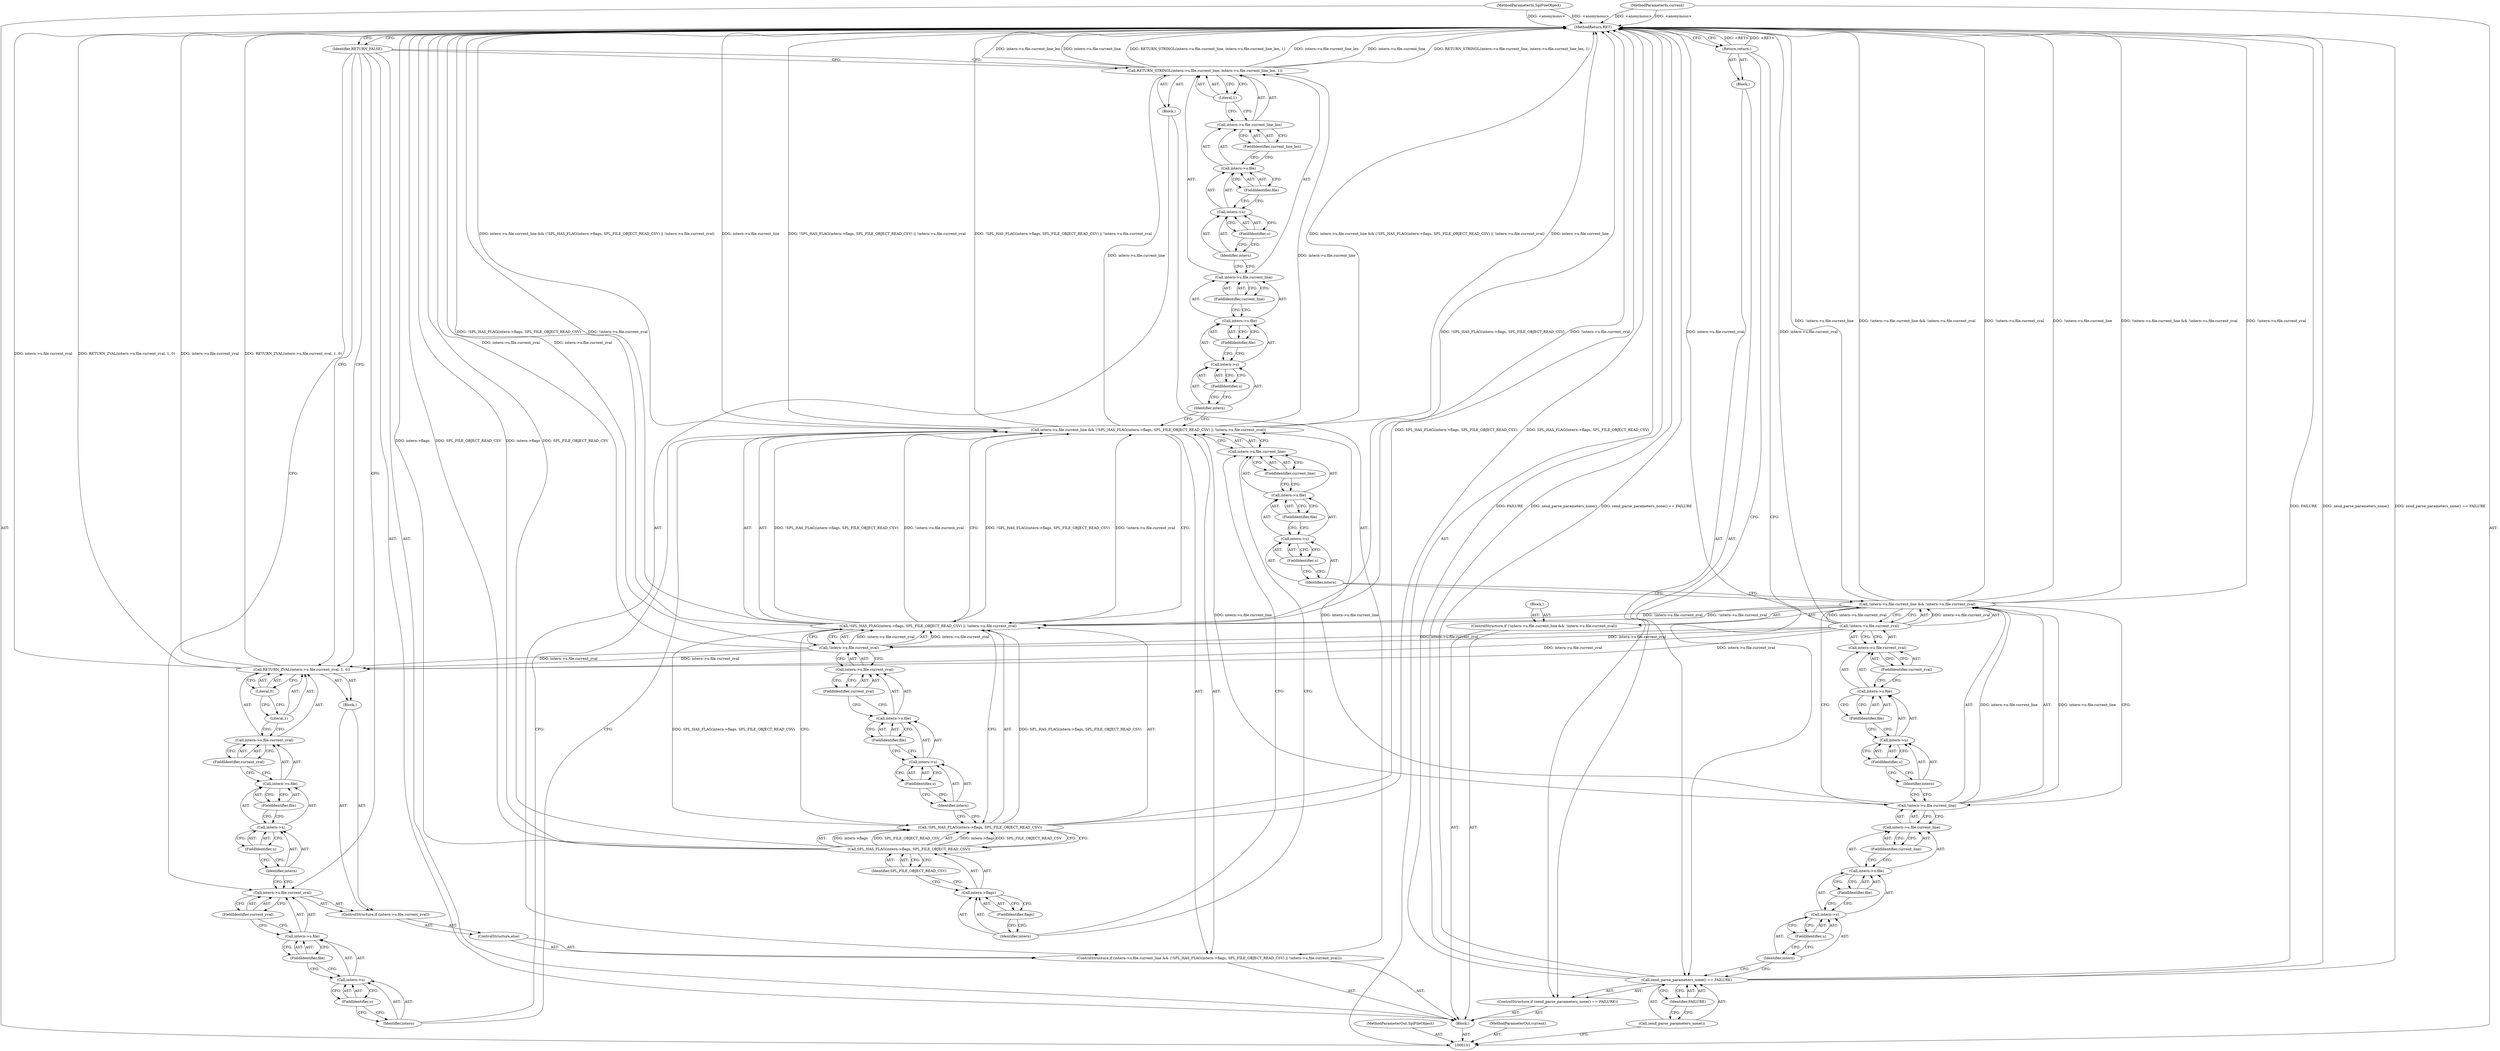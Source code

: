 digraph "0_php-src_7245bff300d3fa8bacbef7897ff080a6f1c23eba?w=1_28" {
"1000192" [label="(MethodReturn,RET)"];
"1000102" [label="(MethodParameterIn,SplFileObject)"];
"1000248" [label="(MethodParameterOut,SplFileObject)"];
"1000103" [label="(MethodParameterIn,current)"];
"1000249" [label="(MethodParameterOut,current)"];
"1000130" [label="(ControlStructure,if (intern->u.file.current_line && (!SPL_HAS_FLAG(intern->flags, SPL_FILE_OBJECT_READ_CSV) || !intern->u.file.current_zval)))"];
"1000151" [label="(FieldIdentifier,u)"];
"1000152" [label="(FieldIdentifier,file)"];
"1000153" [label="(FieldIdentifier,current_zval)"];
"1000154" [label="(Block,)"];
"1000136" [label="(FieldIdentifier,u)"];
"1000137" [label="(FieldIdentifier,file)"];
"1000138" [label="(FieldIdentifier,current_line)"];
"1000139" [label="(Call,!SPL_HAS_FLAG(intern->flags, SPL_FILE_OBJECT_READ_CSV) || !intern->u.file.current_zval)"];
"1000140" [label="(Call,!SPL_HAS_FLAG(intern->flags, SPL_FILE_OBJECT_READ_CSV))"];
"1000141" [label="(Call,SPL_HAS_FLAG(intern->flags, SPL_FILE_OBJECT_READ_CSV))"];
"1000131" [label="(Call,intern->u.file.current_line && (!SPL_HAS_FLAG(intern->flags, SPL_FILE_OBJECT_READ_CSV) || !intern->u.file.current_zval))"];
"1000132" [label="(Call,intern->u.file.current_line)"];
"1000133" [label="(Call,intern->u.file)"];
"1000134" [label="(Call,intern->u)"];
"1000135" [label="(Identifier,intern)"];
"1000142" [label="(Call,intern->flags)"];
"1000143" [label="(Identifier,intern)"];
"1000144" [label="(FieldIdentifier,flags)"];
"1000145" [label="(Identifier,SPL_FILE_OBJECT_READ_CSV)"];
"1000146" [label="(Call,!intern->u.file.current_zval)"];
"1000147" [label="(Call,intern->u.file.current_zval)"];
"1000148" [label="(Call,intern->u.file)"];
"1000149" [label="(Call,intern->u)"];
"1000150" [label="(Identifier,intern)"];
"1000156" [label="(Call,intern->u.file.current_line)"];
"1000157" [label="(Call,intern->u.file)"];
"1000158" [label="(Call,intern->u)"];
"1000159" [label="(Identifier,intern)"];
"1000155" [label="(Call,RETURN_STRINGL(intern->u.file.current_line, intern->u.file.current_line_len, 1))"];
"1000160" [label="(FieldIdentifier,u)"];
"1000161" [label="(FieldIdentifier,file)"];
"1000162" [label="(FieldIdentifier,current_line)"];
"1000163" [label="(Call,intern->u.file.current_line_len)"];
"1000164" [label="(Call,intern->u.file)"];
"1000165" [label="(Call,intern->u)"];
"1000166" [label="(Identifier,intern)"];
"1000167" [label="(FieldIdentifier,u)"];
"1000168" [label="(FieldIdentifier,file)"];
"1000169" [label="(FieldIdentifier,current_line_len)"];
"1000170" [label="(Literal,1)"];
"1000173" [label="(Call,intern->u.file.current_zval)"];
"1000174" [label="(Call,intern->u.file)"];
"1000175" [label="(Call,intern->u)"];
"1000176" [label="(Identifier,intern)"];
"1000177" [label="(FieldIdentifier,u)"];
"1000178" [label="(FieldIdentifier,file)"];
"1000179" [label="(FieldIdentifier,current_zval)"];
"1000171" [label="(ControlStructure,else)"];
"1000180" [label="(Block,)"];
"1000172" [label="(ControlStructure,if (intern->u.file.current_zval))"];
"1000182" [label="(Call,intern->u.file.current_zval)"];
"1000183" [label="(Call,intern->u.file)"];
"1000184" [label="(Call,intern->u)"];
"1000185" [label="(Identifier,intern)"];
"1000181" [label="(Call,RETURN_ZVAL(intern->u.file.current_zval, 1, 0))"];
"1000186" [label="(FieldIdentifier,u)"];
"1000187" [label="(FieldIdentifier,file)"];
"1000188" [label="(FieldIdentifier,current_zval)"];
"1000189" [label="(Literal,1)"];
"1000190" [label="(Literal,0)"];
"1000191" [label="(Identifier,RETURN_FALSE)"];
"1000104" [label="(Block,)"];
"1000105" [label="(ControlStructure,if (zend_parse_parameters_none() == FAILURE))"];
"1000108" [label="(Identifier,FAILURE)"];
"1000109" [label="(Block,)"];
"1000106" [label="(Call,zend_parse_parameters_none() == FAILURE)"];
"1000107" [label="(Call,zend_parse_parameters_none())"];
"1000110" [label="(Return,return;)"];
"1000111" [label="(ControlStructure,if (!intern->u.file.current_line && !intern->u.file.current_zval))"];
"1000118" [label="(FieldIdentifier,u)"];
"1000119" [label="(FieldIdentifier,file)"];
"1000120" [label="(FieldIdentifier,current_line)"];
"1000121" [label="(Call,!intern->u.file.current_zval)"];
"1000122" [label="(Call,intern->u.file.current_zval)"];
"1000123" [label="(Call,intern->u.file)"];
"1000124" [label="(Call,intern->u)"];
"1000125" [label="(Identifier,intern)"];
"1000126" [label="(FieldIdentifier,u)"];
"1000127" [label="(FieldIdentifier,file)"];
"1000112" [label="(Call,!intern->u.file.current_line && !intern->u.file.current_zval)"];
"1000113" [label="(Call,!intern->u.file.current_line)"];
"1000128" [label="(FieldIdentifier,current_zval)"];
"1000114" [label="(Call,intern->u.file.current_line)"];
"1000115" [label="(Call,intern->u.file)"];
"1000116" [label="(Call,intern->u)"];
"1000117" [label="(Identifier,intern)"];
"1000129" [label="(Block,)"];
"1000192" -> "1000101"  [label="AST: "];
"1000192" -> "1000110"  [label="CFG: "];
"1000192" -> "1000191"  [label="CFG: "];
"1000181" -> "1000192"  [label="DDG: intern->u.file.current_zval"];
"1000181" -> "1000192"  [label="DDG: RETURN_ZVAL(intern->u.file.current_zval, 1, 0)"];
"1000141" -> "1000192"  [label="DDG: intern->flags"];
"1000141" -> "1000192"  [label="DDG: SPL_FILE_OBJECT_READ_CSV"];
"1000106" -> "1000192"  [label="DDG: FAILURE"];
"1000106" -> "1000192"  [label="DDG: zend_parse_parameters_none()"];
"1000106" -> "1000192"  [label="DDG: zend_parse_parameters_none() == FAILURE"];
"1000139" -> "1000192"  [label="DDG: !SPL_HAS_FLAG(intern->flags, SPL_FILE_OBJECT_READ_CSV)"];
"1000139" -> "1000192"  [label="DDG: !intern->u.file.current_zval"];
"1000112" -> "1000192"  [label="DDG: !intern->u.file.current_zval"];
"1000112" -> "1000192"  [label="DDG: !intern->u.file.current_line"];
"1000112" -> "1000192"  [label="DDG: !intern->u.file.current_line && !intern->u.file.current_zval"];
"1000155" -> "1000192"  [label="DDG: intern->u.file.current_line"];
"1000155" -> "1000192"  [label="DDG: RETURN_STRINGL(intern->u.file.current_line, intern->u.file.current_line_len, 1)"];
"1000155" -> "1000192"  [label="DDG: intern->u.file.current_line_len"];
"1000146" -> "1000192"  [label="DDG: intern->u.file.current_zval"];
"1000131" -> "1000192"  [label="DDG: intern->u.file.current_line && (!SPL_HAS_FLAG(intern->flags, SPL_FILE_OBJECT_READ_CSV) || !intern->u.file.current_zval)"];
"1000131" -> "1000192"  [label="DDG: intern->u.file.current_line"];
"1000131" -> "1000192"  [label="DDG: !SPL_HAS_FLAG(intern->flags, SPL_FILE_OBJECT_READ_CSV) || !intern->u.file.current_zval"];
"1000140" -> "1000192"  [label="DDG: SPL_HAS_FLAG(intern->flags, SPL_FILE_OBJECT_READ_CSV)"];
"1000103" -> "1000192"  [label="DDG: <anonymous>"];
"1000102" -> "1000192"  [label="DDG: <anonymous>"];
"1000121" -> "1000192"  [label="DDG: intern->u.file.current_zval"];
"1000110" -> "1000192"  [label="DDG: <RET>"];
"1000102" -> "1000101"  [label="AST: "];
"1000102" -> "1000192"  [label="DDG: <anonymous>"];
"1000248" -> "1000101"  [label="AST: "];
"1000103" -> "1000101"  [label="AST: "];
"1000103" -> "1000192"  [label="DDG: <anonymous>"];
"1000249" -> "1000101"  [label="AST: "];
"1000130" -> "1000104"  [label="AST: "];
"1000131" -> "1000130"  [label="AST: "];
"1000154" -> "1000130"  [label="AST: "];
"1000171" -> "1000130"  [label="AST: "];
"1000151" -> "1000149"  [label="AST: "];
"1000151" -> "1000150"  [label="CFG: "];
"1000149" -> "1000151"  [label="CFG: "];
"1000152" -> "1000148"  [label="AST: "];
"1000152" -> "1000149"  [label="CFG: "];
"1000148" -> "1000152"  [label="CFG: "];
"1000153" -> "1000147"  [label="AST: "];
"1000153" -> "1000148"  [label="CFG: "];
"1000147" -> "1000153"  [label="CFG: "];
"1000154" -> "1000130"  [label="AST: "];
"1000155" -> "1000154"  [label="AST: "];
"1000136" -> "1000134"  [label="AST: "];
"1000136" -> "1000135"  [label="CFG: "];
"1000134" -> "1000136"  [label="CFG: "];
"1000137" -> "1000133"  [label="AST: "];
"1000137" -> "1000134"  [label="CFG: "];
"1000133" -> "1000137"  [label="CFG: "];
"1000138" -> "1000132"  [label="AST: "];
"1000138" -> "1000133"  [label="CFG: "];
"1000132" -> "1000138"  [label="CFG: "];
"1000139" -> "1000131"  [label="AST: "];
"1000139" -> "1000140"  [label="CFG: "];
"1000139" -> "1000146"  [label="CFG: "];
"1000140" -> "1000139"  [label="AST: "];
"1000146" -> "1000139"  [label="AST: "];
"1000131" -> "1000139"  [label="CFG: "];
"1000139" -> "1000192"  [label="DDG: !SPL_HAS_FLAG(intern->flags, SPL_FILE_OBJECT_READ_CSV)"];
"1000139" -> "1000192"  [label="DDG: !intern->u.file.current_zval"];
"1000139" -> "1000131"  [label="DDG: !SPL_HAS_FLAG(intern->flags, SPL_FILE_OBJECT_READ_CSV)"];
"1000139" -> "1000131"  [label="DDG: !intern->u.file.current_zval"];
"1000140" -> "1000139"  [label="DDG: SPL_HAS_FLAG(intern->flags, SPL_FILE_OBJECT_READ_CSV)"];
"1000146" -> "1000139"  [label="DDG: intern->u.file.current_zval"];
"1000112" -> "1000139"  [label="DDG: !intern->u.file.current_zval"];
"1000140" -> "1000139"  [label="AST: "];
"1000140" -> "1000141"  [label="CFG: "];
"1000141" -> "1000140"  [label="AST: "];
"1000150" -> "1000140"  [label="CFG: "];
"1000139" -> "1000140"  [label="CFG: "];
"1000140" -> "1000192"  [label="DDG: SPL_HAS_FLAG(intern->flags, SPL_FILE_OBJECT_READ_CSV)"];
"1000140" -> "1000139"  [label="DDG: SPL_HAS_FLAG(intern->flags, SPL_FILE_OBJECT_READ_CSV)"];
"1000141" -> "1000140"  [label="DDG: intern->flags"];
"1000141" -> "1000140"  [label="DDG: SPL_FILE_OBJECT_READ_CSV"];
"1000141" -> "1000140"  [label="AST: "];
"1000141" -> "1000145"  [label="CFG: "];
"1000142" -> "1000141"  [label="AST: "];
"1000145" -> "1000141"  [label="AST: "];
"1000140" -> "1000141"  [label="CFG: "];
"1000141" -> "1000192"  [label="DDG: intern->flags"];
"1000141" -> "1000192"  [label="DDG: SPL_FILE_OBJECT_READ_CSV"];
"1000141" -> "1000140"  [label="DDG: intern->flags"];
"1000141" -> "1000140"  [label="DDG: SPL_FILE_OBJECT_READ_CSV"];
"1000131" -> "1000130"  [label="AST: "];
"1000131" -> "1000132"  [label="CFG: "];
"1000131" -> "1000139"  [label="CFG: "];
"1000132" -> "1000131"  [label="AST: "];
"1000139" -> "1000131"  [label="AST: "];
"1000159" -> "1000131"  [label="CFG: "];
"1000176" -> "1000131"  [label="CFG: "];
"1000131" -> "1000192"  [label="DDG: intern->u.file.current_line && (!SPL_HAS_FLAG(intern->flags, SPL_FILE_OBJECT_READ_CSV) || !intern->u.file.current_zval)"];
"1000131" -> "1000192"  [label="DDG: intern->u.file.current_line"];
"1000131" -> "1000192"  [label="DDG: !SPL_HAS_FLAG(intern->flags, SPL_FILE_OBJECT_READ_CSV) || !intern->u.file.current_zval"];
"1000113" -> "1000131"  [label="DDG: intern->u.file.current_line"];
"1000139" -> "1000131"  [label="DDG: !SPL_HAS_FLAG(intern->flags, SPL_FILE_OBJECT_READ_CSV)"];
"1000139" -> "1000131"  [label="DDG: !intern->u.file.current_zval"];
"1000131" -> "1000155"  [label="DDG: intern->u.file.current_line"];
"1000132" -> "1000131"  [label="AST: "];
"1000132" -> "1000138"  [label="CFG: "];
"1000133" -> "1000132"  [label="AST: "];
"1000138" -> "1000132"  [label="AST: "];
"1000143" -> "1000132"  [label="CFG: "];
"1000131" -> "1000132"  [label="CFG: "];
"1000133" -> "1000132"  [label="AST: "];
"1000133" -> "1000137"  [label="CFG: "];
"1000134" -> "1000133"  [label="AST: "];
"1000137" -> "1000133"  [label="AST: "];
"1000138" -> "1000133"  [label="CFG: "];
"1000134" -> "1000133"  [label="AST: "];
"1000134" -> "1000136"  [label="CFG: "];
"1000135" -> "1000134"  [label="AST: "];
"1000136" -> "1000134"  [label="AST: "];
"1000137" -> "1000134"  [label="CFG: "];
"1000135" -> "1000134"  [label="AST: "];
"1000135" -> "1000112"  [label="CFG: "];
"1000136" -> "1000135"  [label="CFG: "];
"1000142" -> "1000141"  [label="AST: "];
"1000142" -> "1000144"  [label="CFG: "];
"1000143" -> "1000142"  [label="AST: "];
"1000144" -> "1000142"  [label="AST: "];
"1000145" -> "1000142"  [label="CFG: "];
"1000143" -> "1000142"  [label="AST: "];
"1000143" -> "1000132"  [label="CFG: "];
"1000144" -> "1000143"  [label="CFG: "];
"1000144" -> "1000142"  [label="AST: "];
"1000144" -> "1000143"  [label="CFG: "];
"1000142" -> "1000144"  [label="CFG: "];
"1000145" -> "1000141"  [label="AST: "];
"1000145" -> "1000142"  [label="CFG: "];
"1000141" -> "1000145"  [label="CFG: "];
"1000146" -> "1000139"  [label="AST: "];
"1000146" -> "1000147"  [label="CFG: "];
"1000147" -> "1000146"  [label="AST: "];
"1000139" -> "1000146"  [label="CFG: "];
"1000146" -> "1000192"  [label="DDG: intern->u.file.current_zval"];
"1000146" -> "1000139"  [label="DDG: intern->u.file.current_zval"];
"1000121" -> "1000146"  [label="DDG: intern->u.file.current_zval"];
"1000146" -> "1000181"  [label="DDG: intern->u.file.current_zval"];
"1000147" -> "1000146"  [label="AST: "];
"1000147" -> "1000153"  [label="CFG: "];
"1000148" -> "1000147"  [label="AST: "];
"1000153" -> "1000147"  [label="AST: "];
"1000146" -> "1000147"  [label="CFG: "];
"1000148" -> "1000147"  [label="AST: "];
"1000148" -> "1000152"  [label="CFG: "];
"1000149" -> "1000148"  [label="AST: "];
"1000152" -> "1000148"  [label="AST: "];
"1000153" -> "1000148"  [label="CFG: "];
"1000149" -> "1000148"  [label="AST: "];
"1000149" -> "1000151"  [label="CFG: "];
"1000150" -> "1000149"  [label="AST: "];
"1000151" -> "1000149"  [label="AST: "];
"1000152" -> "1000149"  [label="CFG: "];
"1000150" -> "1000149"  [label="AST: "];
"1000150" -> "1000140"  [label="CFG: "];
"1000151" -> "1000150"  [label="CFG: "];
"1000156" -> "1000155"  [label="AST: "];
"1000156" -> "1000162"  [label="CFG: "];
"1000157" -> "1000156"  [label="AST: "];
"1000162" -> "1000156"  [label="AST: "];
"1000166" -> "1000156"  [label="CFG: "];
"1000157" -> "1000156"  [label="AST: "];
"1000157" -> "1000161"  [label="CFG: "];
"1000158" -> "1000157"  [label="AST: "];
"1000161" -> "1000157"  [label="AST: "];
"1000162" -> "1000157"  [label="CFG: "];
"1000158" -> "1000157"  [label="AST: "];
"1000158" -> "1000160"  [label="CFG: "];
"1000159" -> "1000158"  [label="AST: "];
"1000160" -> "1000158"  [label="AST: "];
"1000161" -> "1000158"  [label="CFG: "];
"1000159" -> "1000158"  [label="AST: "];
"1000159" -> "1000131"  [label="CFG: "];
"1000160" -> "1000159"  [label="CFG: "];
"1000155" -> "1000154"  [label="AST: "];
"1000155" -> "1000170"  [label="CFG: "];
"1000156" -> "1000155"  [label="AST: "];
"1000163" -> "1000155"  [label="AST: "];
"1000170" -> "1000155"  [label="AST: "];
"1000191" -> "1000155"  [label="CFG: "];
"1000155" -> "1000192"  [label="DDG: intern->u.file.current_line"];
"1000155" -> "1000192"  [label="DDG: RETURN_STRINGL(intern->u.file.current_line, intern->u.file.current_line_len, 1)"];
"1000155" -> "1000192"  [label="DDG: intern->u.file.current_line_len"];
"1000131" -> "1000155"  [label="DDG: intern->u.file.current_line"];
"1000160" -> "1000158"  [label="AST: "];
"1000160" -> "1000159"  [label="CFG: "];
"1000158" -> "1000160"  [label="CFG: "];
"1000161" -> "1000157"  [label="AST: "];
"1000161" -> "1000158"  [label="CFG: "];
"1000157" -> "1000161"  [label="CFG: "];
"1000162" -> "1000156"  [label="AST: "];
"1000162" -> "1000157"  [label="CFG: "];
"1000156" -> "1000162"  [label="CFG: "];
"1000163" -> "1000155"  [label="AST: "];
"1000163" -> "1000169"  [label="CFG: "];
"1000164" -> "1000163"  [label="AST: "];
"1000169" -> "1000163"  [label="AST: "];
"1000170" -> "1000163"  [label="CFG: "];
"1000164" -> "1000163"  [label="AST: "];
"1000164" -> "1000168"  [label="CFG: "];
"1000165" -> "1000164"  [label="AST: "];
"1000168" -> "1000164"  [label="AST: "];
"1000169" -> "1000164"  [label="CFG: "];
"1000165" -> "1000164"  [label="AST: "];
"1000165" -> "1000167"  [label="CFG: "];
"1000166" -> "1000165"  [label="AST: "];
"1000167" -> "1000165"  [label="AST: "];
"1000168" -> "1000165"  [label="CFG: "];
"1000166" -> "1000165"  [label="AST: "];
"1000166" -> "1000156"  [label="CFG: "];
"1000167" -> "1000166"  [label="CFG: "];
"1000167" -> "1000165"  [label="AST: "];
"1000167" -> "1000166"  [label="CFG: "];
"1000165" -> "1000167"  [label="CFG: "];
"1000168" -> "1000164"  [label="AST: "];
"1000168" -> "1000165"  [label="CFG: "];
"1000164" -> "1000168"  [label="CFG: "];
"1000169" -> "1000163"  [label="AST: "];
"1000169" -> "1000164"  [label="CFG: "];
"1000163" -> "1000169"  [label="CFG: "];
"1000170" -> "1000155"  [label="AST: "];
"1000170" -> "1000163"  [label="CFG: "];
"1000155" -> "1000170"  [label="CFG: "];
"1000173" -> "1000172"  [label="AST: "];
"1000173" -> "1000179"  [label="CFG: "];
"1000174" -> "1000173"  [label="AST: "];
"1000179" -> "1000173"  [label="AST: "];
"1000185" -> "1000173"  [label="CFG: "];
"1000191" -> "1000173"  [label="CFG: "];
"1000174" -> "1000173"  [label="AST: "];
"1000174" -> "1000178"  [label="CFG: "];
"1000175" -> "1000174"  [label="AST: "];
"1000178" -> "1000174"  [label="AST: "];
"1000179" -> "1000174"  [label="CFG: "];
"1000175" -> "1000174"  [label="AST: "];
"1000175" -> "1000177"  [label="CFG: "];
"1000176" -> "1000175"  [label="AST: "];
"1000177" -> "1000175"  [label="AST: "];
"1000178" -> "1000175"  [label="CFG: "];
"1000176" -> "1000175"  [label="AST: "];
"1000176" -> "1000131"  [label="CFG: "];
"1000177" -> "1000176"  [label="CFG: "];
"1000177" -> "1000175"  [label="AST: "];
"1000177" -> "1000176"  [label="CFG: "];
"1000175" -> "1000177"  [label="CFG: "];
"1000178" -> "1000174"  [label="AST: "];
"1000178" -> "1000175"  [label="CFG: "];
"1000174" -> "1000178"  [label="CFG: "];
"1000179" -> "1000173"  [label="AST: "];
"1000179" -> "1000174"  [label="CFG: "];
"1000173" -> "1000179"  [label="CFG: "];
"1000171" -> "1000130"  [label="AST: "];
"1000172" -> "1000171"  [label="AST: "];
"1000180" -> "1000172"  [label="AST: "];
"1000181" -> "1000180"  [label="AST: "];
"1000172" -> "1000171"  [label="AST: "];
"1000173" -> "1000172"  [label="AST: "];
"1000180" -> "1000172"  [label="AST: "];
"1000182" -> "1000181"  [label="AST: "];
"1000182" -> "1000188"  [label="CFG: "];
"1000183" -> "1000182"  [label="AST: "];
"1000188" -> "1000182"  [label="AST: "];
"1000189" -> "1000182"  [label="CFG: "];
"1000183" -> "1000182"  [label="AST: "];
"1000183" -> "1000187"  [label="CFG: "];
"1000184" -> "1000183"  [label="AST: "];
"1000187" -> "1000183"  [label="AST: "];
"1000188" -> "1000183"  [label="CFG: "];
"1000184" -> "1000183"  [label="AST: "];
"1000184" -> "1000186"  [label="CFG: "];
"1000185" -> "1000184"  [label="AST: "];
"1000186" -> "1000184"  [label="AST: "];
"1000187" -> "1000184"  [label="CFG: "];
"1000185" -> "1000184"  [label="AST: "];
"1000185" -> "1000173"  [label="CFG: "];
"1000186" -> "1000185"  [label="CFG: "];
"1000181" -> "1000180"  [label="AST: "];
"1000181" -> "1000190"  [label="CFG: "];
"1000182" -> "1000181"  [label="AST: "];
"1000189" -> "1000181"  [label="AST: "];
"1000190" -> "1000181"  [label="AST: "];
"1000191" -> "1000181"  [label="CFG: "];
"1000181" -> "1000192"  [label="DDG: intern->u.file.current_zval"];
"1000181" -> "1000192"  [label="DDG: RETURN_ZVAL(intern->u.file.current_zval, 1, 0)"];
"1000121" -> "1000181"  [label="DDG: intern->u.file.current_zval"];
"1000146" -> "1000181"  [label="DDG: intern->u.file.current_zval"];
"1000186" -> "1000184"  [label="AST: "];
"1000186" -> "1000185"  [label="CFG: "];
"1000184" -> "1000186"  [label="CFG: "];
"1000187" -> "1000183"  [label="AST: "];
"1000187" -> "1000184"  [label="CFG: "];
"1000183" -> "1000187"  [label="CFG: "];
"1000188" -> "1000182"  [label="AST: "];
"1000188" -> "1000183"  [label="CFG: "];
"1000182" -> "1000188"  [label="CFG: "];
"1000189" -> "1000181"  [label="AST: "];
"1000189" -> "1000182"  [label="CFG: "];
"1000190" -> "1000189"  [label="CFG: "];
"1000190" -> "1000181"  [label="AST: "];
"1000190" -> "1000189"  [label="CFG: "];
"1000181" -> "1000190"  [label="CFG: "];
"1000191" -> "1000104"  [label="AST: "];
"1000191" -> "1000155"  [label="CFG: "];
"1000191" -> "1000181"  [label="CFG: "];
"1000191" -> "1000173"  [label="CFG: "];
"1000192" -> "1000191"  [label="CFG: "];
"1000104" -> "1000101"  [label="AST: "];
"1000105" -> "1000104"  [label="AST: "];
"1000111" -> "1000104"  [label="AST: "];
"1000130" -> "1000104"  [label="AST: "];
"1000191" -> "1000104"  [label="AST: "];
"1000105" -> "1000104"  [label="AST: "];
"1000106" -> "1000105"  [label="AST: "];
"1000109" -> "1000105"  [label="AST: "];
"1000108" -> "1000106"  [label="AST: "];
"1000108" -> "1000107"  [label="CFG: "];
"1000106" -> "1000108"  [label="CFG: "];
"1000109" -> "1000105"  [label="AST: "];
"1000110" -> "1000109"  [label="AST: "];
"1000106" -> "1000105"  [label="AST: "];
"1000106" -> "1000108"  [label="CFG: "];
"1000107" -> "1000106"  [label="AST: "];
"1000108" -> "1000106"  [label="AST: "];
"1000110" -> "1000106"  [label="CFG: "];
"1000117" -> "1000106"  [label="CFG: "];
"1000106" -> "1000192"  [label="DDG: FAILURE"];
"1000106" -> "1000192"  [label="DDG: zend_parse_parameters_none()"];
"1000106" -> "1000192"  [label="DDG: zend_parse_parameters_none() == FAILURE"];
"1000107" -> "1000106"  [label="AST: "];
"1000107" -> "1000101"  [label="CFG: "];
"1000108" -> "1000107"  [label="CFG: "];
"1000110" -> "1000109"  [label="AST: "];
"1000110" -> "1000106"  [label="CFG: "];
"1000192" -> "1000110"  [label="CFG: "];
"1000110" -> "1000192"  [label="DDG: <RET>"];
"1000111" -> "1000104"  [label="AST: "];
"1000112" -> "1000111"  [label="AST: "];
"1000129" -> "1000111"  [label="AST: "];
"1000118" -> "1000116"  [label="AST: "];
"1000118" -> "1000117"  [label="CFG: "];
"1000116" -> "1000118"  [label="CFG: "];
"1000119" -> "1000115"  [label="AST: "];
"1000119" -> "1000116"  [label="CFG: "];
"1000115" -> "1000119"  [label="CFG: "];
"1000120" -> "1000114"  [label="AST: "];
"1000120" -> "1000115"  [label="CFG: "];
"1000114" -> "1000120"  [label="CFG: "];
"1000121" -> "1000112"  [label="AST: "];
"1000121" -> "1000122"  [label="CFG: "];
"1000122" -> "1000121"  [label="AST: "];
"1000112" -> "1000121"  [label="CFG: "];
"1000121" -> "1000192"  [label="DDG: intern->u.file.current_zval"];
"1000121" -> "1000112"  [label="DDG: intern->u.file.current_zval"];
"1000121" -> "1000146"  [label="DDG: intern->u.file.current_zval"];
"1000121" -> "1000181"  [label="DDG: intern->u.file.current_zval"];
"1000122" -> "1000121"  [label="AST: "];
"1000122" -> "1000128"  [label="CFG: "];
"1000123" -> "1000122"  [label="AST: "];
"1000128" -> "1000122"  [label="AST: "];
"1000121" -> "1000122"  [label="CFG: "];
"1000123" -> "1000122"  [label="AST: "];
"1000123" -> "1000127"  [label="CFG: "];
"1000124" -> "1000123"  [label="AST: "];
"1000127" -> "1000123"  [label="AST: "];
"1000128" -> "1000123"  [label="CFG: "];
"1000124" -> "1000123"  [label="AST: "];
"1000124" -> "1000126"  [label="CFG: "];
"1000125" -> "1000124"  [label="AST: "];
"1000126" -> "1000124"  [label="AST: "];
"1000127" -> "1000124"  [label="CFG: "];
"1000125" -> "1000124"  [label="AST: "];
"1000125" -> "1000113"  [label="CFG: "];
"1000126" -> "1000125"  [label="CFG: "];
"1000126" -> "1000124"  [label="AST: "];
"1000126" -> "1000125"  [label="CFG: "];
"1000124" -> "1000126"  [label="CFG: "];
"1000127" -> "1000123"  [label="AST: "];
"1000127" -> "1000124"  [label="CFG: "];
"1000123" -> "1000127"  [label="CFG: "];
"1000112" -> "1000111"  [label="AST: "];
"1000112" -> "1000113"  [label="CFG: "];
"1000112" -> "1000121"  [label="CFG: "];
"1000113" -> "1000112"  [label="AST: "];
"1000121" -> "1000112"  [label="AST: "];
"1000135" -> "1000112"  [label="CFG: "];
"1000112" -> "1000192"  [label="DDG: !intern->u.file.current_zval"];
"1000112" -> "1000192"  [label="DDG: !intern->u.file.current_line"];
"1000112" -> "1000192"  [label="DDG: !intern->u.file.current_line && !intern->u.file.current_zval"];
"1000113" -> "1000112"  [label="DDG: intern->u.file.current_line"];
"1000121" -> "1000112"  [label="DDG: intern->u.file.current_zval"];
"1000112" -> "1000139"  [label="DDG: !intern->u.file.current_zval"];
"1000113" -> "1000112"  [label="AST: "];
"1000113" -> "1000114"  [label="CFG: "];
"1000114" -> "1000113"  [label="AST: "];
"1000125" -> "1000113"  [label="CFG: "];
"1000112" -> "1000113"  [label="CFG: "];
"1000113" -> "1000112"  [label="DDG: intern->u.file.current_line"];
"1000113" -> "1000131"  [label="DDG: intern->u.file.current_line"];
"1000128" -> "1000122"  [label="AST: "];
"1000128" -> "1000123"  [label="CFG: "];
"1000122" -> "1000128"  [label="CFG: "];
"1000114" -> "1000113"  [label="AST: "];
"1000114" -> "1000120"  [label="CFG: "];
"1000115" -> "1000114"  [label="AST: "];
"1000120" -> "1000114"  [label="AST: "];
"1000113" -> "1000114"  [label="CFG: "];
"1000115" -> "1000114"  [label="AST: "];
"1000115" -> "1000119"  [label="CFG: "];
"1000116" -> "1000115"  [label="AST: "];
"1000119" -> "1000115"  [label="AST: "];
"1000120" -> "1000115"  [label="CFG: "];
"1000116" -> "1000115"  [label="AST: "];
"1000116" -> "1000118"  [label="CFG: "];
"1000117" -> "1000116"  [label="AST: "];
"1000118" -> "1000116"  [label="AST: "];
"1000119" -> "1000116"  [label="CFG: "];
"1000117" -> "1000116"  [label="AST: "];
"1000117" -> "1000106"  [label="CFG: "];
"1000118" -> "1000117"  [label="CFG: "];
"1000129" -> "1000111"  [label="AST: "];
}
